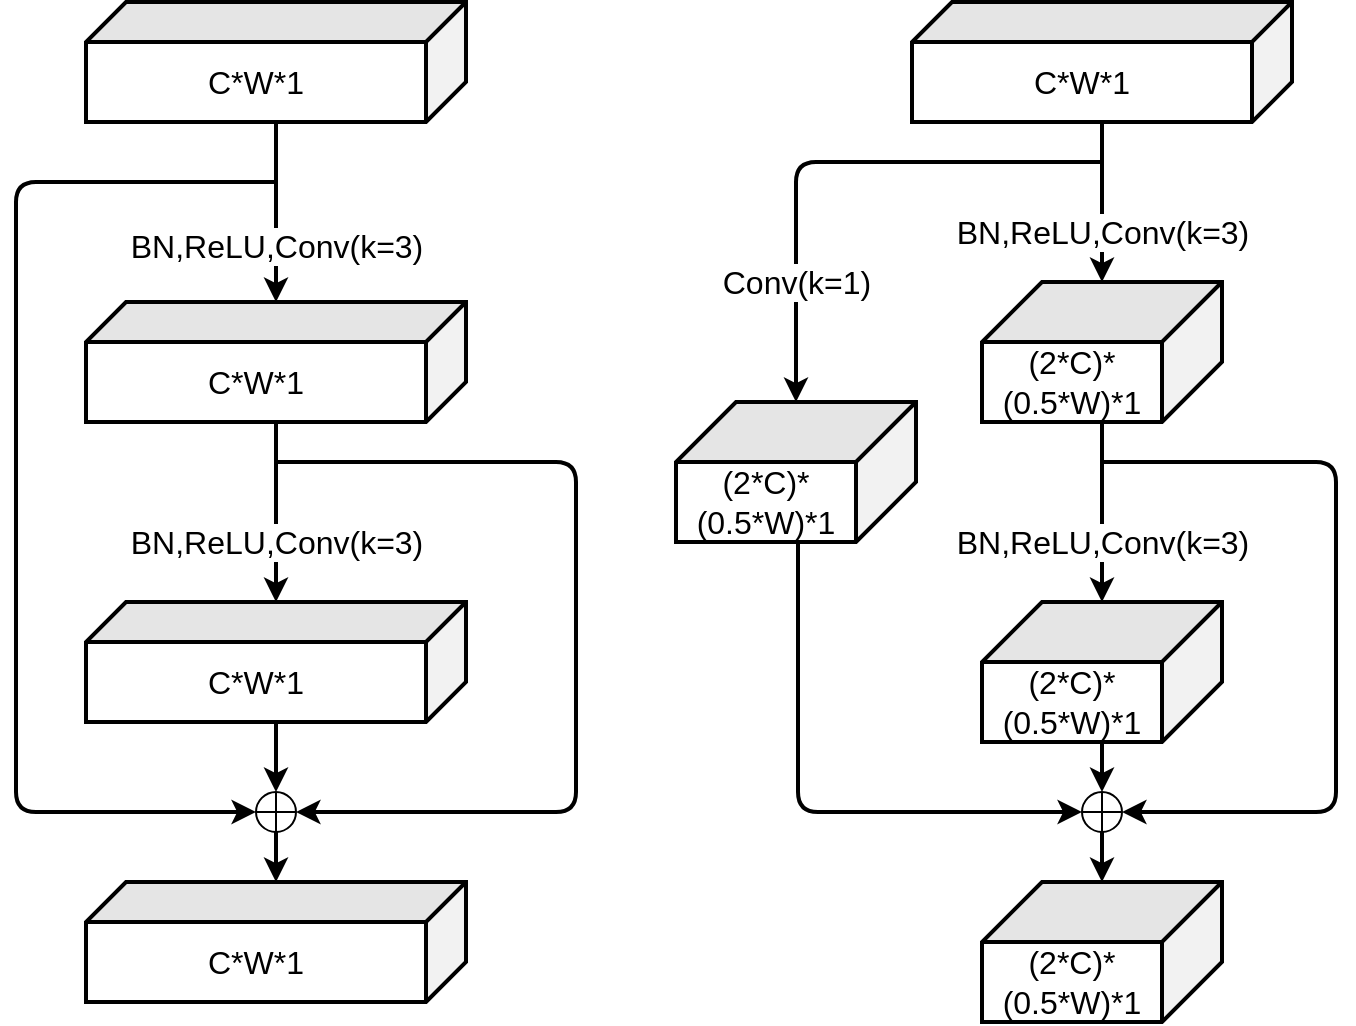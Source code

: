 <mxfile scale="1" border="0" disableSvgWarning="true">
    <diagram id="yMMZ7D2_LZK8Yq6rwtdn" name="第 1 页">
        <mxGraphModel dx="2081" dy="929" grid="1" gridSize="10" guides="1" tooltips="1" connect="1" arrows="1" fold="1" page="1" pageScale="1" pageWidth="827" pageHeight="1169" math="0" shadow="0">
            <root>
                <mxCell id="0"/>
                <mxCell id="1" parent="0"/>
                <mxCell id="15" value="" style="edgeStyle=none;fontColor=default;strokeWidth=2;html=1;fontSize=16;" parent="1" source="4" target="5" edge="1">
                    <mxGeometry relative="1" as="geometry"/>
                </mxCell>
                <mxCell id="19" value="BN,ReLU,Conv(k=3)" style="edgeLabel;align=center;verticalAlign=middle;resizable=0;points=[];fontColor=default;html=1;fontSize=16;" parent="15" vertex="1" connectable="0">
                    <mxGeometry x="0.363" relative="1" as="geometry">
                        <mxPoint as="offset"/>
                    </mxGeometry>
                </mxCell>
                <mxCell id="4" value="C*W*1" style="shape=cube;whiteSpace=wrap;boundedLbl=1;backgroundOutline=1;darkOpacity=0.05;darkOpacity2=0.1;rotation=0;fontColor=default;direction=south;strokeWidth=2;fontSize=16;html=1;" parent="1" vertex="1">
                    <mxGeometry x="-665" y="130" width="190" height="60" as="geometry"/>
                </mxCell>
                <mxCell id="16" value="" style="edgeStyle=none;fontColor=default;strokeWidth=2;html=1;fontSize=16;" parent="1" source="5" target="6" edge="1">
                    <mxGeometry relative="1" as="geometry"/>
                </mxCell>
                <mxCell id="5" value="C*W*1" style="shape=cube;whiteSpace=wrap;boundedLbl=1;backgroundOutline=1;darkOpacity=0.05;darkOpacity2=0.1;fontColor=default;direction=south;strokeWidth=2;html=1;fontSize=16;" parent="1" vertex="1">
                    <mxGeometry x="-665" y="280" width="190" height="60" as="geometry"/>
                </mxCell>
                <mxCell id="27" value="" style="edgeStyle=none;fontColor=default;strokeWidth=2;html=1;fontSize=16;" parent="1" source="6" target="26" edge="1">
                    <mxGeometry relative="1" as="geometry"/>
                </mxCell>
                <mxCell id="6" value="C*W*1" style="shape=cube;whiteSpace=wrap;boundedLbl=1;backgroundOutline=1;darkOpacity=0.05;darkOpacity2=0.1;fontColor=default;direction=south;strokeWidth=2;html=1;fontSize=16;" parent="1" vertex="1">
                    <mxGeometry x="-665" y="430" width="190" height="60" as="geometry"/>
                </mxCell>
                <mxCell id="7" value="C*W*1" style="shape=cube;whiteSpace=wrap;boundedLbl=1;backgroundOutline=1;darkOpacity=0.05;darkOpacity2=0.1;fontColor=default;direction=south;strokeWidth=2;html=1;fontSize=16;" parent="1" vertex="1">
                    <mxGeometry x="-665" y="570" width="190" height="60" as="geometry"/>
                </mxCell>
                <mxCell id="21" value="BN,ReLU,Conv(k=3)" style="edgeLabel;align=center;verticalAlign=middle;resizable=0;points=[];fontColor=default;html=1;fontSize=16;" parent="1" vertex="1" connectable="0">
                    <mxGeometry x="-570" y="399.997" as="geometry"/>
                </mxCell>
                <mxCell id="25" value="" style="edgeStyle=elbowEdgeStyle;elbow=horizontal;endArrow=classic;fontColor=default;entryX=0;entryY=0.5;entryDx=0;entryDy=0;strokeWidth=2;html=1;fontSize=16;" parent="1" target="26" edge="1">
                    <mxGeometry width="50" height="50" relative="1" as="geometry">
                        <mxPoint x="-570" y="220" as="sourcePoint"/>
                        <mxPoint x="-615" y="530" as="targetPoint"/>
                        <Array as="points">
                            <mxPoint x="-700" y="310"/>
                        </Array>
                    </mxGeometry>
                </mxCell>
                <mxCell id="28" value="" style="edgeStyle=none;fontColor=default;strokeWidth=2;html=1;fontSize=16;" parent="1" source="26" target="7" edge="1">
                    <mxGeometry relative="1" as="geometry"/>
                </mxCell>
                <mxCell id="26" value="" style="shape=orEllipse;perimeter=ellipsePerimeter;whiteSpace=wrap;backgroundOutline=1;fontColor=default;html=1;fontSize=16;" parent="1" vertex="1">
                    <mxGeometry x="-580" y="525" width="20" height="20" as="geometry"/>
                </mxCell>
                <mxCell id="29" value="" style="edgeStyle=elbowEdgeStyle;elbow=horizontal;endArrow=classic;fontColor=default;entryX=1;entryY=0.5;entryDx=0;entryDy=0;strokeWidth=2;html=1;fontSize=16;" parent="1" target="26" edge="1">
                    <mxGeometry width="50" height="50" relative="1" as="geometry">
                        <mxPoint x="-570" y="360" as="sourcePoint"/>
                        <mxPoint x="-300" y="535" as="targetPoint"/>
                        <Array as="points">
                            <mxPoint x="-420" y="310"/>
                        </Array>
                    </mxGeometry>
                </mxCell>
                <mxCell id="30" value="" style="edgeStyle=none;fontColor=default;strokeWidth=2;html=1;fontSize=16;" parent="1" source="32" target="35" edge="1">
                    <mxGeometry relative="1" as="geometry"/>
                </mxCell>
                <mxCell id="31" value="BN,ReLU,Conv(k=3)" style="edgeLabel;align=center;verticalAlign=middle;resizable=0;points=[];fontColor=default;html=1;fontSize=16;" parent="30" vertex="1" connectable="0">
                    <mxGeometry x="0.363" relative="1" as="geometry">
                        <mxPoint as="offset"/>
                    </mxGeometry>
                </mxCell>
                <mxCell id="32" value="C*W*1" style="shape=cube;whiteSpace=wrap;boundedLbl=1;backgroundOutline=1;darkOpacity=0.05;darkOpacity2=0.1;rotation=0;fontColor=default;direction=south;strokeWidth=2;html=1;fontSize=16;" parent="1" vertex="1">
                    <mxGeometry x="-252" y="130" width="190" height="60" as="geometry"/>
                </mxCell>
                <mxCell id="33" value="" style="edgeStyle=none;fontColor=default;strokeWidth=2;html=1;fontSize=16;" parent="1" source="35" edge="1">
                    <mxGeometry relative="1" as="geometry">
                        <mxPoint x="-157" y="430" as="targetPoint"/>
                    </mxGeometry>
                </mxCell>
                <mxCell id="35" value="(2*C)*(0.5*W)*1" style="shape=cube;whiteSpace=wrap;boundedLbl=1;backgroundOutline=1;darkOpacity=0.05;darkOpacity2=0.1;fontColor=default;direction=south;size=30;strokeWidth=2;html=1;fontSize=16;" parent="1" vertex="1">
                    <mxGeometry x="-217" y="270" width="120" height="70" as="geometry"/>
                </mxCell>
                <mxCell id="36" value="" style="edgeStyle=none;fontColor=default;strokeWidth=2;html=1;fontSize=16;" parent="1" target="42" edge="1">
                    <mxGeometry relative="1" as="geometry">
                        <mxPoint x="-157" y="490" as="sourcePoint"/>
                    </mxGeometry>
                </mxCell>
                <mxCell id="39" value="BN,ReLU,Conv(k=3)" style="edgeLabel;align=center;verticalAlign=middle;resizable=0;points=[];fontColor=default;html=1;fontSize=16;" parent="1" vertex="1" connectable="0">
                    <mxGeometry x="-157" y="399.997" as="geometry"/>
                </mxCell>
                <mxCell id="41" value="" style="edgeStyle=none;fontColor=default;strokeWidth=2;html=1;fontSize=16;" parent="1" source="42" edge="1">
                    <mxGeometry relative="1" as="geometry">
                        <mxPoint x="-157" y="570" as="targetPoint"/>
                    </mxGeometry>
                </mxCell>
                <mxCell id="42" value="" style="shape=orEllipse;perimeter=ellipsePerimeter;whiteSpace=wrap;backgroundOutline=1;fontColor=default;html=1;fontSize=16;" parent="1" vertex="1">
                    <mxGeometry x="-167" y="525" width="20" height="20" as="geometry"/>
                </mxCell>
                <mxCell id="43" value="" style="edgeStyle=elbowEdgeStyle;elbow=horizontal;endArrow=classic;fontColor=default;entryX=1;entryY=0.5;entryDx=0;entryDy=0;strokeWidth=2;html=1;fontSize=16;" parent="1" target="42" edge="1">
                    <mxGeometry width="50" height="50" relative="1" as="geometry">
                        <mxPoint x="-157" y="360" as="sourcePoint"/>
                        <mxPoint x="113" y="535" as="targetPoint"/>
                        <Array as="points">
                            <mxPoint x="-40" y="430"/>
                            <mxPoint x="-7" y="310"/>
                        </Array>
                    </mxGeometry>
                </mxCell>
                <mxCell id="45" value="(2*C)*(0.5*W)*1" style="shape=cube;whiteSpace=wrap;boundedLbl=1;backgroundOutline=1;darkOpacity=0.05;darkOpacity2=0.1;fontColor=default;direction=south;size=30;strokeWidth=2;fontSize=16;html=1;" parent="1" vertex="1">
                    <mxGeometry x="-370" y="330" width="120" height="70" as="geometry"/>
                </mxCell>
                <mxCell id="46" value="(2*C)*(0.5*W)*1" style="shape=cube;whiteSpace=wrap;boundedLbl=1;backgroundOutline=1;darkOpacity=0.05;darkOpacity2=0.1;fontColor=default;direction=south;size=30;strokeWidth=2;html=1;fontSize=16;" parent="1" vertex="1">
                    <mxGeometry x="-217" y="430" width="120" height="70" as="geometry"/>
                </mxCell>
                <mxCell id="47" value="(2*C)*(0.5*W)*1" style="shape=cube;whiteSpace=wrap;boundedLbl=1;backgroundOutline=1;darkOpacity=0.05;darkOpacity2=0.1;fontColor=default;direction=south;size=30;strokeWidth=2;html=1;fontSize=16;" parent="1" vertex="1">
                    <mxGeometry x="-217" y="570" width="120" height="70" as="geometry"/>
                </mxCell>
                <mxCell id="48" value="" style="edgeStyle=segmentEdgeStyle;endArrow=classic;fontColor=default;strokeWidth=2;html=1;fontSize=16;" parent="1" edge="1">
                    <mxGeometry width="50" height="50" relative="1" as="geometry">
                        <mxPoint x="-157" y="210" as="sourcePoint"/>
                        <mxPoint x="-310" y="330" as="targetPoint"/>
                        <Array as="points">
                            <mxPoint x="-310" y="210"/>
                        </Array>
                    </mxGeometry>
                </mxCell>
                <mxCell id="49" value="Conv(k=1)" style="edgeLabel;align=center;verticalAlign=middle;resizable=0;points=[];fontColor=default;html=1;fontSize=16;" parent="48" vertex="1" connectable="0">
                    <mxGeometry x="0.064" y="-1" relative="1" as="geometry">
                        <mxPoint x="-8" y="61" as="offset"/>
                    </mxGeometry>
                </mxCell>
                <mxCell id="52" value="" style="edgeStyle=elbowEdgeStyle;elbow=horizontal;endArrow=classic;fontColor=default;exitX=0;exitY=0;exitDx=70;exitDy=85;exitPerimeter=0;strokeWidth=2;html=1;fontSize=16;" parent="1" edge="1">
                    <mxGeometry width="50" height="50" relative="1" as="geometry">
                        <mxPoint x="-309" y="400" as="sourcePoint"/>
                        <mxPoint x="-167" y="535" as="targetPoint"/>
                        <Array as="points">
                            <mxPoint x="-309" y="440"/>
                        </Array>
                    </mxGeometry>
                </mxCell>
            </root>
        </mxGraphModel>
    </diagram>
</mxfile>